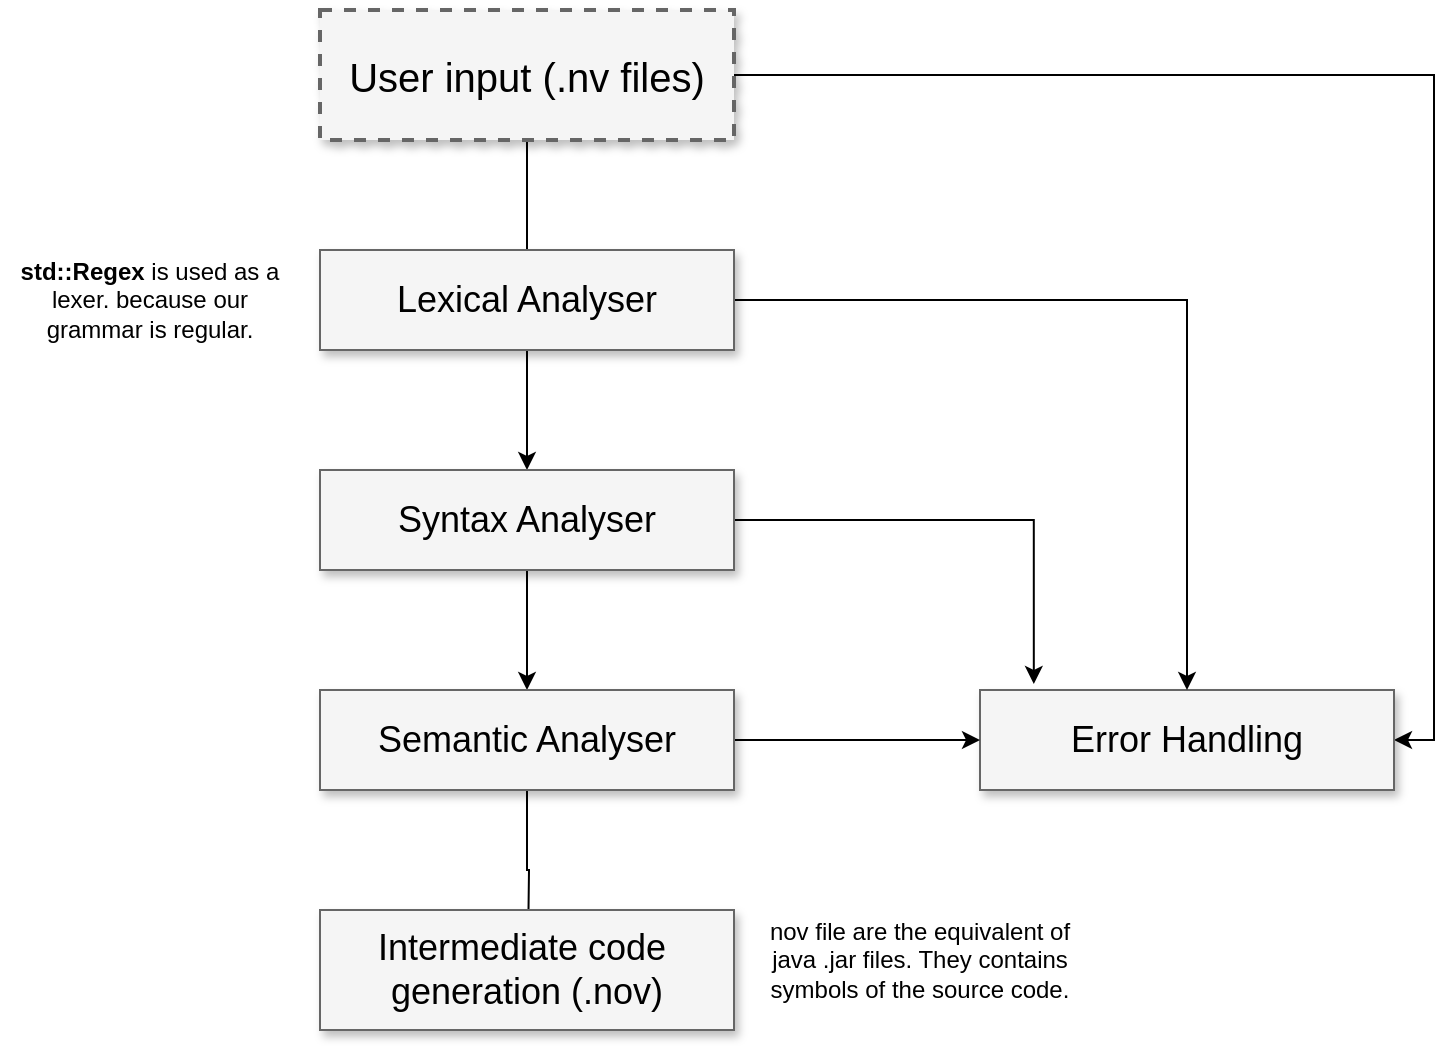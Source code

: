 <mxfile version="12.5.5" type="device"><diagram name="Page-1" id="90a13364-a465-7bf4-72fc-28e22215d7a0"><mxGraphModel dx="1422" dy="732" grid="1" gridSize="10" guides="1" tooltips="1" connect="1" arrows="1" fold="1" page="1" pageScale="1.5" pageWidth="1169" pageHeight="826" background="#ffffff" math="0" shadow="0"><root><mxCell id="0" style=";html=1;"/><mxCell id="1" style=";html=1;" parent="0"/><mxCell id="rJBCDqVh9KxhWFP7NDJe-35" style="edgeStyle=orthogonalEdgeStyle;rounded=0;orthogonalLoop=1;jettySize=auto;html=1;exitX=1;exitY=0.5;exitDx=0;exitDy=0;entryX=1;entryY=0.5;entryDx=0;entryDy=0;" edge="1" parent="1" source="3a17f1ce550125da-1" target="rJBCDqVh9KxhWFP7NDJe-12"><mxGeometry relative="1" as="geometry"><mxPoint x="930" y="590" as="targetPoint"/></mxGeometry></mxCell><mxCell id="rJBCDqVh9KxhWFP7NDJe-39" style="edgeStyle=orthogonalEdgeStyle;rounded=0;orthogonalLoop=1;jettySize=auto;html=1;entryX=0.5;entryY=0;entryDx=0;entryDy=0;" edge="1" parent="1" source="3a17f1ce550125da-1" target="3a17f1ce550125da-8"><mxGeometry relative="1" as="geometry"/></mxCell><mxCell id="3a17f1ce550125da-1" value="User input (.nv files)" style="whiteSpace=wrap;html=1;shadow=1;fontSize=20;fillColor=#f5f5f5;strokeColor=#666666;strokeWidth=2;dashed=1;" parent="1" vertex="1"><mxGeometry x="350" y="190" width="207" height="65" as="geometry"/></mxCell><mxCell id="rJBCDqVh9KxhWFP7NDJe-19" style="edgeStyle=orthogonalEdgeStyle;rounded=0;orthogonalLoop=1;jettySize=auto;html=1;exitX=0.5;exitY=1;exitDx=0;exitDy=0;" edge="1" parent="1" source="3a17f1ce550125da-8" target="rJBCDqVh9KxhWFP7NDJe-17"><mxGeometry relative="1" as="geometry"/></mxCell><mxCell id="rJBCDqVh9KxhWFP7NDJe-44" style="edgeStyle=orthogonalEdgeStyle;rounded=0;orthogonalLoop=1;jettySize=auto;html=1;entryX=0.13;entryY=-0.06;entryDx=0;entryDy=0;entryPerimeter=0;" edge="1" parent="1" source="3a17f1ce550125da-8" target="rJBCDqVh9KxhWFP7NDJe-12"><mxGeometry relative="1" as="geometry"/></mxCell><mxCell id="3a17f1ce550125da-8" value="Syntax Analyser " style="whiteSpace=wrap;html=1;shadow=1;fontSize=18;fillColor=#f5f5f5;strokeColor=#666666;" parent="1" vertex="1"><mxGeometry x="350" y="420" width="207" height="50" as="geometry"/></mxCell><mxCell id="rJBCDqVh9KxhWFP7NDJe-12" value="&lt;div&gt;Error Handling&lt;br&gt;&lt;/div&gt;" style="whiteSpace=wrap;html=1;shadow=1;fontSize=18;fillColor=#f5f5f5;strokeColor=#666666;" vertex="1" parent="1"><mxGeometry x="680" y="530" width="207" height="50" as="geometry"/></mxCell><mxCell id="rJBCDqVh9KxhWFP7NDJe-20" style="edgeStyle=orthogonalEdgeStyle;rounded=0;orthogonalLoop=1;jettySize=auto;html=1;" edge="1" parent="1" source="rJBCDqVh9KxhWFP7NDJe-17"><mxGeometry relative="1" as="geometry"><mxPoint x="454" y="660" as="targetPoint"/></mxGeometry></mxCell><mxCell id="rJBCDqVh9KxhWFP7NDJe-34" style="edgeStyle=orthogonalEdgeStyle;rounded=0;orthogonalLoop=1;jettySize=auto;html=1;exitX=1;exitY=0.5;exitDx=0;exitDy=0;entryX=0;entryY=0.5;entryDx=0;entryDy=0;" edge="1" parent="1" source="rJBCDqVh9KxhWFP7NDJe-17" target="rJBCDqVh9KxhWFP7NDJe-12"><mxGeometry relative="1" as="geometry"/></mxCell><mxCell id="rJBCDqVh9KxhWFP7NDJe-17" value="Semantic Analyser " style="whiteSpace=wrap;html=1;shadow=1;fontSize=18;fillColor=#f5f5f5;strokeColor=#666666;" vertex="1" parent="1"><mxGeometry x="350" y="530" width="207" height="50" as="geometry"/></mxCell><mxCell id="rJBCDqVh9KxhWFP7NDJe-38" value="Intermediate code&amp;nbsp; generation (.nov)" style="whiteSpace=wrap;html=1;shadow=1;fontSize=18;fillColor=#f5f5f5;strokeColor=#666666;" vertex="1" parent="1"><mxGeometry x="350" y="640" width="207" height="60" as="geometry"/></mxCell><mxCell id="rJBCDqVh9KxhWFP7NDJe-43" style="edgeStyle=orthogonalEdgeStyle;rounded=0;orthogonalLoop=1;jettySize=auto;html=1;exitX=1;exitY=0.5;exitDx=0;exitDy=0;entryX=0.5;entryY=0;entryDx=0;entryDy=0;" edge="1" parent="1" source="rJBCDqVh9KxhWFP7NDJe-40" target="rJBCDqVh9KxhWFP7NDJe-12"><mxGeometry relative="1" as="geometry"/></mxCell><mxCell id="rJBCDqVh9KxhWFP7NDJe-40" value="Lexical Analyser" style="whiteSpace=wrap;html=1;shadow=1;fontSize=18;fillColor=#f5f5f5;strokeColor=#666666;" vertex="1" parent="1"><mxGeometry x="350" y="310" width="207" height="50" as="geometry"/></mxCell><mxCell id="rJBCDqVh9KxhWFP7NDJe-45" value="nov file are the equivalent of java .jar files. They contains symbols of the source code." style="text;html=1;strokeColor=none;fillColor=none;align=center;verticalAlign=middle;whiteSpace=wrap;rounded=0;" vertex="1" parent="1"><mxGeometry x="570" y="645" width="160" height="40" as="geometry"/></mxCell><mxCell id="rJBCDqVh9KxhWFP7NDJe-47" value="&lt;b&gt;std::Regex&lt;/b&gt; is used as a lexer. because our grammar is regular." style="text;html=1;strokeColor=none;fillColor=none;align=center;verticalAlign=middle;whiteSpace=wrap;rounded=0;" vertex="1" parent="1"><mxGeometry x="190" y="322.5" width="150" height="25" as="geometry"/></mxCell></root></mxGraphModel></diagram></mxfile>
